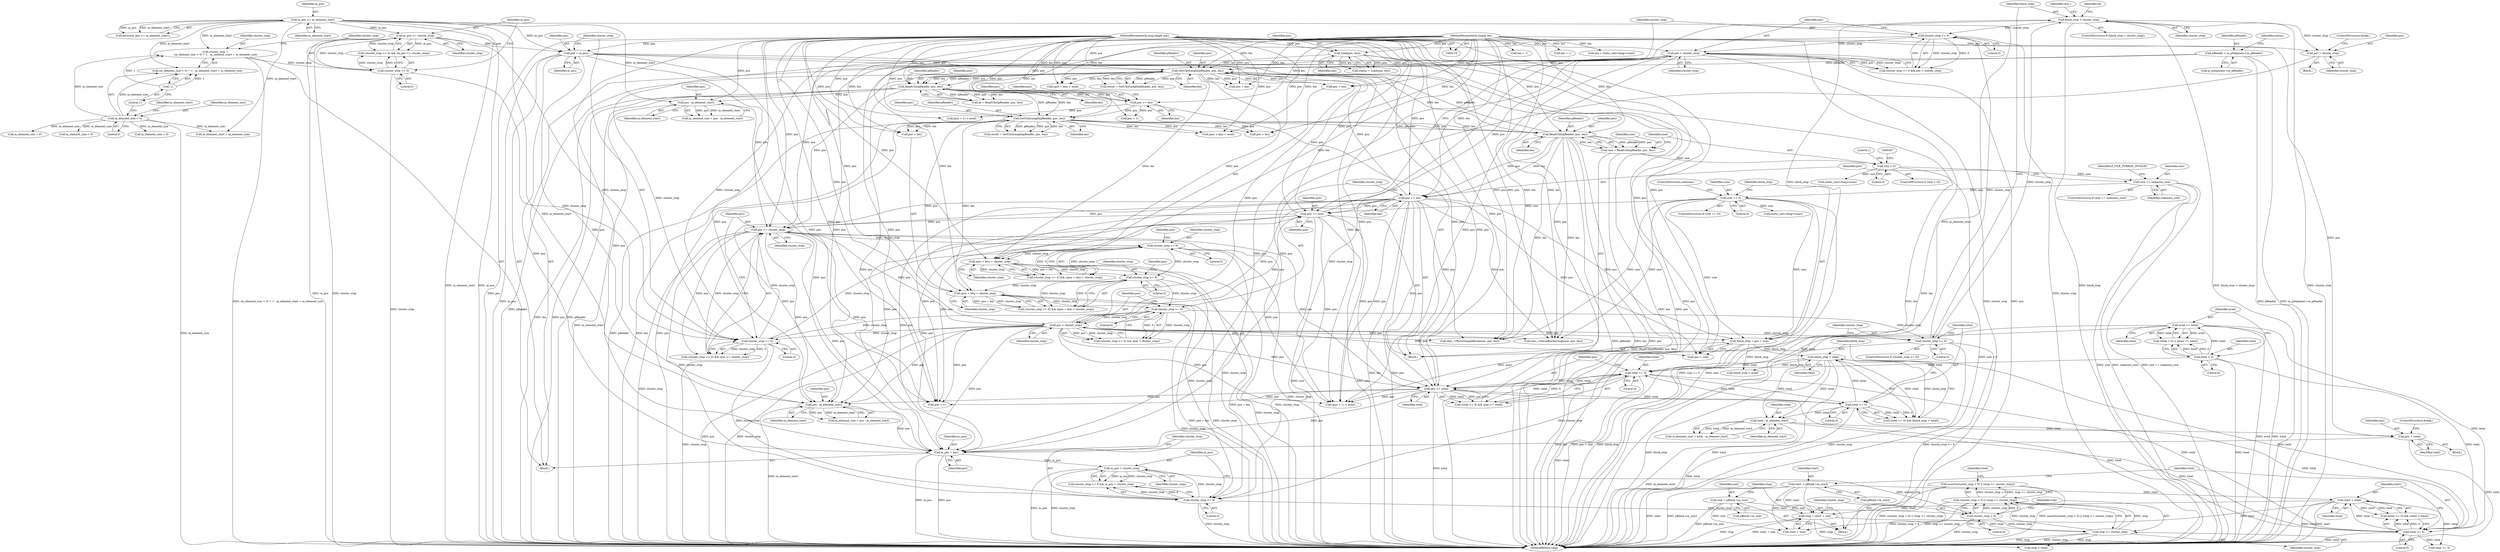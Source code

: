 digraph "0_Android_cc274e2abe8b2a6698a5c47d8aa4bb45f1f9538d_44@API" {
"1000582" [label="(Call,assert((cluster_stop < 0) || (stop <= cluster_stop)))"];
"1000583" [label="(Call,(cluster_stop < 0) || (stop <= cluster_stop))"];
"1000584" [label="(Call,cluster_stop < 0)"];
"1000525" [label="(Call,m_pos > cluster_stop)"];
"1000517" [label="(Call,m_pos = pos)"];
"1000441" [label="(Call,pos = cluster_stop)"];
"1000427" [label="(Call,block_stop > cluster_stop)"];
"1000416" [label="(Call,block_stop = pos + size)"];
"1000397" [label="(Call,pos += len)"];
"1000377" [label="(Call,ReadUInt(pReader, pos, len))"];
"1000336" [label="(Call,GetUIntLength(pReader, pos, len))"];
"1000282" [label="(Call,ReadUInt(pReader, pos, len))"];
"1000241" [label="(Call,GetUIntLength(pReader, pos, len))"];
"1000165" [label="(Call,pReader = m_pSegment->m_pReader)"];
"1000120" [label="(MethodParameterIn,long long& pos)"];
"1000193" [label="(Call,pos = m_pos)"];
"1000160" [label="(Call,m_pos >= cluster_stop)"];
"1000136" [label="(Call,m_pos >= m_element_start)"];
"1000157" [label="(Call,cluster_stop >= 0)"];
"1000144" [label="(Call,cluster_stop =\n (m_element_size < 0) ? -1 : m_element_start + m_element_size)"];
"1000150" [label="(Call,-1)"];
"1000147" [label="(Call,m_element_size < 0)"];
"1000508" [label="(Call,pos > cluster_stop)"];
"1000500" [label="(Call,pos += size)"];
"1000411" [label="(Call,size == 0)"];
"1000392" [label="(Call,size == unknown_size)"];
"1000382" [label="(Call,size < 0)"];
"1000375" [label="(Call,size = ReadUInt(pReader, pos, len))"];
"1000405" [label="(Call,pos > cluster_stop)"];
"1000402" [label="(Call,cluster_stop >= 0)"];
"1000356" [label="(Call,cluster_stop >= 0)"];
"1000264" [label="(Call,(pos + len) > cluster_stop)"];
"1000121" [label="(MethodParameterIn,long& len)"];
"1000261" [label="(Call,cluster_stop >= 0)"];
"1000200" [label="(Call,cluster_stop >= 0)"];
"1000505" [label="(Call,cluster_stop >= 0)"];
"1000422" [label="(Call,cluster_stop >= 0)"];
"1000203" [label="(Call,pos >= cluster_stop)"];
"1000359" [label="(Call,(pos + len) > cluster_stop)"];
"1000212" [label="(Call,pos >= total)"];
"1000209" [label="(Call,total >= 0)"];
"1000187" [label="(Call,total < 0)"];
"1000448" [label="(Call,total >= 0)"];
"1000451" [label="(Call,block_stop > total)"];
"1000190" [label="(Call,avail <= total)"];
"1000126" [label="(Call,Load(pos, len))"];
"1000319" [label="(Call,pos += len)"];
"1000460" [label="(Call,pos = total)"];
"1000457" [label="(Call,total - m_element_start)"];
"1000222" [label="(Call,pos - m_element_start)"];
"1000315" [label="(Call,pos - m_element_start)"];
"1000522" [label="(Call,cluster_stop >= 0)"];
"1000587" [label="(Call,stop <= cluster_stop)"];
"1000577" [label="(Call,stop = start + size)"];
"1000554" [label="(Call,start = pBlock->m_start)"];
"1000564" [label="(Call,start > total)"];
"1000561" [label="(Call,total >= 0)"];
"1000571" [label="(Call,size = pBlock->m_size)"];
"1000423" [label="(Identifier,cluster_stop)"];
"1000135" [label="(Call,assert(m_pos >= m_element_start))"];
"1000263" [label="(Literal,0)"];
"1000150" [label="(Call,-1)"];
"1000501" [label="(Identifier,pos)"];
"1000357" [label="(Identifier,cluster_stop)"];
"1000272" [label="(Call,(pos + len) > avail)"];
"1000422" [label="(Call,cluster_stop >= 0)"];
"1000478" [label="(Identifier,this_)"];
"1000156" [label="(Call,(cluster_stop >= 0) && (m_pos >= cluster_stop))"];
"1000191" [label="(Identifier,avail)"];
"1000393" [label="(Identifier,size)"];
"1000461" [label="(Identifier,pos)"];
"1000161" [label="(Identifier,m_pos)"];
"1000378" [label="(Identifier,pReader)"];
"1000392" [label="(Call,size == unknown_size)"];
"1000384" [label="(Literal,0)"];
"1000320" [label="(Identifier,pos)"];
"1000448" [label="(Call,total >= 0)"];
"1000213" [label="(Identifier,pos)"];
"1000280" [label="(Call,id = ReadUInt(pReader, pos, len))"];
"1000360" [label="(Call,pos + len)"];
"1000406" [label="(Identifier,pos)"];
"1000199" [label="(Call,(cluster_stop >= 0) && (pos >= cluster_stop))"];
"1000266" [label="(Identifier,pos)"];
"1000394" [label="(Identifier,unknown_size)"];
"1000192" [label="(Identifier,total)"];
"1000584" [label="(Call,cluster_stop < 0)"];
"1000577" [label="(Call,stop = start + size)"];
"1000165" [label="(Call,pReader = m_pSegment->m_pReader)"];
"1000377" [label="(Call,ReadUInt(pReader, pos, len))"];
"1000563" [label="(Literal,0)"];
"1000514" [label="(Call,m_element_size > 0)"];
"1000407" [label="(Identifier,cluster_stop)"];
"1000527" [label="(Identifier,cluster_stop)"];
"1000391" [label="(ControlStructure,if (size == unknown_size))"];
"1000504" [label="(Call,cluster_stop >= 0 && pos > cluster_stop)"];
"1000396" [label="(Identifier,E_FILE_FORMAT_INVALID)"];
"1000239" [label="(Call,result = GetUIntLength(pReader, pos, len))"];
"1000282" [label="(Call,ReadUInt(pReader, pos, len))"];
"1000398" [label="(Identifier,pos)"];
"1000390" [label="(Literal,1)"];
"1000410" [label="(ControlStructure,if (size == 0))"];
"1000426" [label="(ControlStructure,if (block_stop > cluster_stop))"];
"1000222" [label="(Call,pos - m_element_start)"];
"1000582" [label="(Call,assert((cluster_stop < 0) || (stop <= cluster_stop)))"];
"1000587" [label="(Call,stop <= cluster_stop)"];
"1000487" [label="(Call,this_->ParseBlockGroup(size, pos, len))"];
"1000186" [label="(Call,(total < 0) || (avail <= total))"];
"1000463" [label="(ControlStructure,break;)"];
"1000147" [label="(Call,m_element_size < 0)"];
"1000534" [label="(Block,)"];
"1000212" [label="(Call,pos >= total)"];
"1000508" [label="(Call,pos > cluster_stop)"];
"1000356" [label="(Call,cluster_stop >= 0)"];
"1000380" [label="(Identifier,len)"];
"1000434" [label="(Identifier,id)"];
"1000228" [label="(Call,pos + 1)"];
"1000449" [label="(Identifier,total)"];
"1000361" [label="(Identifier,pos)"];
"1000522" [label="(Call,cluster_stop >= 0)"];
"1000166" [label="(Identifier,pReader)"];
"1000595" [label="(Call,stop > total)"];
"1000603" [label="(MethodReturn,long)"];
"1000518" [label="(Identifier,m_pos)"];
"1000382" [label="(Call,size < 0)"];
"1000454" [label="(Block,)"];
"1000430" [label="(Block,)"];
"1000261" [label="(Call,cluster_stop >= 0)"];
"1000243" [label="(Identifier,pos)"];
"1000127" [label="(Identifier,pos)"];
"1000376" [label="(Identifier,size)"];
"1000203" [label="(Call,pos >= cluster_stop)"];
"1000148" [label="(Identifier,m_element_size)"];
"1000211" [label="(Literal,0)"];
"1000555" [label="(Identifier,start)"];
"1000339" [label="(Identifier,len)"];
"1000418" [label="(Call,pos + size)"];
"1000367" [label="(Call,(pos + len) > avail)"];
"1000283" [label="(Identifier,pReader)"];
"1000167" [label="(Call,m_pSegment->m_pReader)"];
"1000329" [label="(Call,len = 1)"];
"1000205" [label="(Identifier,cluster_stop)"];
"1000412" [label="(Identifier,size)"];
"1000417" [label="(Identifier,block_stop)"];
"1000149" [label="(Literal,0)"];
"1000363" [label="(Identifier,cluster_stop)"];
"1000510" [label="(Identifier,cluster_stop)"];
"1000523" [label="(Identifier,cluster_stop)"];
"1000323" [label="(Call,(pos + 1) > avail)"];
"1000427" [label="(Call,block_stop > cluster_stop)"];
"1000260" [label="(Call,(cluster_stop >= 0) && ((pos + len) > cluster_stop))"];
"1000572" [label="(Identifier,size)"];
"1000411" [label="(Call,size == 0)"];
"1000381" [label="(ControlStructure,if (size < 0))"];
"1000190" [label="(Call,avail <= total)"];
"1000359" [label="(Call,(pos + len) > cluster_stop)"];
"1000588" [label="(Identifier,stop)"];
"1000233" [label="(Call,len = 1)"];
"1000399" [label="(Identifier,len)"];
"1000284" [label="(Identifier,pos)"];
"1000375" [label="(Call,size = ReadUInt(pReader, pos, len))"];
"1000313" [label="(Call,m_element_size = pos - m_element_start)"];
"1000151" [label="(Literal,1)"];
"1000126" [label="(Call,Load(pos, len))"];
"1000452" [label="(Identifier,block_stop)"];
"1000526" [label="(Identifier,m_pos)"];
"1000566" [label="(Identifier,total)"];
"1000244" [label="(Identifier,len)"];
"1000421" [label="(ControlStructure,if (cluster_stop >= 0))"];
"1000579" [label="(Call,start + size)"];
"1000451" [label="(Call,block_stop > total)"];
"1000160" [label="(Call,m_pos >= cluster_stop)"];
"1000217" [label="(Call,m_element_size < 0)"];
"1000324" [label="(Call,pos + 1)"];
"1000403" [label="(Identifier,cluster_stop)"];
"1000157" [label="(Call,cluster_stop >= 0)"];
"1000401" [label="(Call,(cluster_stop >= 0) && (pos > cluster_stop))"];
"1000268" [label="(Identifier,cluster_stop)"];
"1000507" [label="(Literal,0)"];
"1000138" [label="(Identifier,m_element_start)"];
"1000470" [label="(Call,len = static_cast<long>(size))"];
"1000224" [label="(Identifier,m_element_start)"];
"1000457" [label="(Call,total - m_element_start)"];
"1000128" [label="(Identifier,len)"];
"1000589" [label="(Identifier,cluster_stop)"];
"1000158" [label="(Identifier,cluster_stop)"];
"1000187" [label="(Call,total < 0)"];
"1000424" [label="(Literal,0)"];
"1000201" [label="(Identifier,cluster_stop)"];
"1000413" [label="(Literal,0)"];
"1000315" [label="(Call,pos - m_element_start)"];
"1000317" [label="(Identifier,m_element_start)"];
"1000122" [label="(Block,)"];
"1000496" [label="(Call,this_->ParseSimpleBlock(size, pos, len))"];
"1000189" [label="(Literal,0)"];
"1000565" [label="(Identifier,start)"];
"1000136" [label="(Call,m_pos >= m_element_start)"];
"1000209" [label="(Call,total >= 0)"];
"1000450" [label="(Literal,0)"];
"1000458" [label="(Identifier,total)"];
"1000358" [label="(Literal,0)"];
"1000188" [label="(Identifier,total)"];
"1000200" [label="(Call,cluster_stop >= 0)"];
"1000264" [label="(Call,(pos + len) > cluster_stop)"];
"1000338" [label="(Identifier,pos)"];
"1000472" [label="(Call,static_cast<long>(size))"];
"1000585" [label="(Identifier,cluster_stop)"];
"1000443" [label="(Identifier,cluster_stop)"];
"1000159" [label="(Literal,0)"];
"1000564" [label="(Call,start > total)"];
"1000583" [label="(Call,(cluster_stop < 0) || (stop <= cluster_stop))"];
"1000121" [label="(MethodParameterIn,long& len)"];
"1000310" [label="(Call,m_element_size < 0)"];
"1000519" [label="(Identifier,pos)"];
"1000466" [label="(Call,block_stop > avail)"];
"1000429" [label="(Identifier,cluster_stop)"];
"1000195" [label="(Identifier,m_pos)"];
"1000560" [label="(Call,(total >= 0) && (start > total))"];
"1000220" [label="(Call,m_element_size = pos - m_element_start)"];
"1000153" [label="(Identifier,m_element_start)"];
"1000325" [label="(Identifier,pos)"];
"1000453" [label="(Identifier,total)"];
"1000223" [label="(Identifier,pos)"];
"1000120" [label="(MethodParameterIn,long long& pos)"];
"1000586" [label="(Literal,0)"];
"1000509" [label="(Identifier,pos)"];
"1000144" [label="(Call,cluster_stop =\n (m_element_size < 0) ? -1 : m_element_start + m_element_size)"];
"1000137" [label="(Identifier,m_pos)"];
"1000460" [label="(Call,pos = total)"];
"1000578" [label="(Identifier,stop)"];
"1000524" [label="(Literal,0)"];
"1000124" [label="(Call,status = Load(pos, len))"];
"1000202" [label="(Literal,0)"];
"1000592" [label="(Call,total >= 0)"];
"1000459" [label="(Identifier,m_element_start)"];
"1000397" [label="(Call,pos += len)"];
"1000197" [label="(Block,)"];
"1000273" [label="(Call,pos + len)"];
"1000146" [label="(Call,(m_element_size < 0) ? -1 : m_element_start + m_element_size)"];
"1000386" [label="(Call,static_cast<long>(size))"];
"1000265" [label="(Call,pos + len)"];
"1000554" [label="(Call,start = pBlock->m_start)"];
"1000162" [label="(Identifier,cluster_stop)"];
"1000562" [label="(Identifier,total)"];
"1000194" [label="(Identifier,pos)"];
"1000416" [label="(Call,block_stop = pos + size)"];
"1000204" [label="(Identifier,pos)"];
"1000500" [label="(Call,pos += size)"];
"1000214" [label="(Identifier,total)"];
"1000517" [label="(Call,m_pos = pos)"];
"1000506" [label="(Identifier,cluster_stop)"];
"1000447" [label="(Call,(total >= 0) && (block_stop > total))"];
"1000402" [label="(Call,cluster_stop >= 0)"];
"1000334" [label="(Call,result = GetUIntLength(pReader, pos, len))"];
"1000444" [label="(ControlStructure,break;)"];
"1000525" [label="(Call,m_pos > cluster_stop)"];
"1000242" [label="(Identifier,pReader)"];
"1000383" [label="(Identifier,size)"];
"1000556" [label="(Call,pBlock->m_start)"];
"1000502" [label="(Identifier,size)"];
"1000262" [label="(Identifier,cluster_stop)"];
"1000571" [label="(Call,size = pBlock->m_size)"];
"1000210" [label="(Identifier,total)"];
"1000593" [label="(Identifier,total)"];
"1000404" [label="(Literal,0)"];
"1000462" [label="(Identifier,total)"];
"1000173" [label="(Identifier,status)"];
"1000428" [label="(Identifier,block_stop)"];
"1000241" [label="(Call,GetUIntLength(pReader, pos, len))"];
"1000208" [label="(Call,(total >= 0) && (pos >= total))"];
"1000227" [label="(Call,(pos + 1) > avail)"];
"1000337" [label="(Identifier,pReader)"];
"1000442" [label="(Identifier,pos)"];
"1000145" [label="(Identifier,cluster_stop)"];
"1000355" [label="(Call,(cluster_stop >= 0) && ((pos + len) > cluster_stop))"];
"1000379" [label="(Identifier,pos)"];
"1000573" [label="(Call,pBlock->m_size)"];
"1000193" [label="(Call,pos = m_pos)"];
"1000285" [label="(Identifier,len)"];
"1000414" [label="(ControlStructure,continue;)"];
"1000319" [label="(Call,pos += len)"];
"1000505" [label="(Call,cluster_stop >= 0)"];
"1000152" [label="(Call,m_element_start + m_element_size)"];
"1000561" [label="(Call,total >= 0)"];
"1000336" [label="(Call,GetUIntLength(pReader, pos, len))"];
"1000321" [label="(Identifier,len)"];
"1000316" [label="(Identifier,pos)"];
"1000521" [label="(Call,cluster_stop >= 0 && m_pos > cluster_stop)"];
"1000441" [label="(Call,pos = cluster_stop)"];
"1000368" [label="(Call,pos + len)"];
"1000455" [label="(Call,m_element_size = total - m_element_start)"];
"1000405" [label="(Call,pos > cluster_stop)"];
"1000582" -> "1000534"  [label="AST: "];
"1000582" -> "1000583"  [label="CFG: "];
"1000583" -> "1000582"  [label="AST: "];
"1000593" -> "1000582"  [label="CFG: "];
"1000582" -> "1000603"  [label="DDG: (cluster_stop < 0) || (stop <= cluster_stop)"];
"1000582" -> "1000603"  [label="DDG: assert((cluster_stop < 0) || (stop <= cluster_stop))"];
"1000583" -> "1000582"  [label="DDG: cluster_stop < 0"];
"1000583" -> "1000582"  [label="DDG: stop <= cluster_stop"];
"1000583" -> "1000584"  [label="CFG: "];
"1000583" -> "1000587"  [label="CFG: "];
"1000584" -> "1000583"  [label="AST: "];
"1000587" -> "1000583"  [label="AST: "];
"1000583" -> "1000603"  [label="DDG: cluster_stop < 0"];
"1000583" -> "1000603"  [label="DDG: stop <= cluster_stop"];
"1000584" -> "1000583"  [label="DDG: cluster_stop"];
"1000584" -> "1000583"  [label="DDG: 0"];
"1000587" -> "1000583"  [label="DDG: stop"];
"1000587" -> "1000583"  [label="DDG: cluster_stop"];
"1000584" -> "1000586"  [label="CFG: "];
"1000585" -> "1000584"  [label="AST: "];
"1000586" -> "1000584"  [label="AST: "];
"1000588" -> "1000584"  [label="CFG: "];
"1000584" -> "1000603"  [label="DDG: cluster_stop"];
"1000525" -> "1000584"  [label="DDG: cluster_stop"];
"1000522" -> "1000584"  [label="DDG: cluster_stop"];
"1000584" -> "1000587"  [label="DDG: cluster_stop"];
"1000525" -> "1000521"  [label="AST: "];
"1000525" -> "1000527"  [label="CFG: "];
"1000526" -> "1000525"  [label="AST: "];
"1000527" -> "1000525"  [label="AST: "];
"1000521" -> "1000525"  [label="CFG: "];
"1000525" -> "1000603"  [label="DDG: m_pos"];
"1000525" -> "1000603"  [label="DDG: cluster_stop"];
"1000525" -> "1000521"  [label="DDG: m_pos"];
"1000525" -> "1000521"  [label="DDG: cluster_stop"];
"1000517" -> "1000525"  [label="DDG: m_pos"];
"1000522" -> "1000525"  [label="DDG: cluster_stop"];
"1000517" -> "1000122"  [label="AST: "];
"1000517" -> "1000519"  [label="CFG: "];
"1000518" -> "1000517"  [label="AST: "];
"1000519" -> "1000517"  [label="AST: "];
"1000523" -> "1000517"  [label="CFG: "];
"1000517" -> "1000603"  [label="DDG: pos"];
"1000517" -> "1000603"  [label="DDG: m_pos"];
"1000441" -> "1000517"  [label="DDG: pos"];
"1000460" -> "1000517"  [label="DDG: pos"];
"1000193" -> "1000517"  [label="DDG: pos"];
"1000222" -> "1000517"  [label="DDG: pos"];
"1000508" -> "1000517"  [label="DDG: pos"];
"1000315" -> "1000517"  [label="DDG: pos"];
"1000500" -> "1000517"  [label="DDG: pos"];
"1000405" -> "1000517"  [label="DDG: pos"];
"1000203" -> "1000517"  [label="DDG: pos"];
"1000282" -> "1000517"  [label="DDG: pos"];
"1000397" -> "1000517"  [label="DDG: pos"];
"1000212" -> "1000517"  [label="DDG: pos"];
"1000120" -> "1000517"  [label="DDG: pos"];
"1000441" -> "1000430"  [label="AST: "];
"1000441" -> "1000443"  [label="CFG: "];
"1000442" -> "1000441"  [label="AST: "];
"1000443" -> "1000441"  [label="AST: "];
"1000444" -> "1000441"  [label="CFG: "];
"1000427" -> "1000441"  [label="DDG: cluster_stop"];
"1000120" -> "1000441"  [label="DDG: pos"];
"1000427" -> "1000426"  [label="AST: "];
"1000427" -> "1000429"  [label="CFG: "];
"1000428" -> "1000427"  [label="AST: "];
"1000429" -> "1000427"  [label="AST: "];
"1000434" -> "1000427"  [label="CFG: "];
"1000478" -> "1000427"  [label="CFG: "];
"1000427" -> "1000603"  [label="DDG: block_stop"];
"1000427" -> "1000603"  [label="DDG: block_stop > cluster_stop"];
"1000427" -> "1000603"  [label="DDG: cluster_stop"];
"1000416" -> "1000427"  [label="DDG: block_stop"];
"1000422" -> "1000427"  [label="DDG: cluster_stop"];
"1000427" -> "1000505"  [label="DDG: cluster_stop"];
"1000427" -> "1000522"  [label="DDG: cluster_stop"];
"1000416" -> "1000197"  [label="AST: "];
"1000416" -> "1000418"  [label="CFG: "];
"1000417" -> "1000416"  [label="AST: "];
"1000418" -> "1000416"  [label="AST: "];
"1000423" -> "1000416"  [label="CFG: "];
"1000416" -> "1000603"  [label="DDG: pos + size"];
"1000416" -> "1000603"  [label="DDG: block_stop"];
"1000397" -> "1000416"  [label="DDG: pos"];
"1000405" -> "1000416"  [label="DDG: pos"];
"1000120" -> "1000416"  [label="DDG: pos"];
"1000411" -> "1000416"  [label="DDG: size"];
"1000416" -> "1000451"  [label="DDG: block_stop"];
"1000416" -> "1000466"  [label="DDG: block_stop"];
"1000397" -> "1000197"  [label="AST: "];
"1000397" -> "1000399"  [label="CFG: "];
"1000398" -> "1000397"  [label="AST: "];
"1000399" -> "1000397"  [label="AST: "];
"1000403" -> "1000397"  [label="CFG: "];
"1000397" -> "1000603"  [label="DDG: pos"];
"1000397" -> "1000603"  [label="DDG: len"];
"1000397" -> "1000203"  [label="DDG: pos"];
"1000397" -> "1000212"  [label="DDG: pos"];
"1000397" -> "1000222"  [label="DDG: pos"];
"1000397" -> "1000227"  [label="DDG: pos"];
"1000397" -> "1000228"  [label="DDG: pos"];
"1000397" -> "1000241"  [label="DDG: pos"];
"1000377" -> "1000397"  [label="DDG: len"];
"1000377" -> "1000397"  [label="DDG: pos"];
"1000121" -> "1000397"  [label="DDG: len"];
"1000120" -> "1000397"  [label="DDG: pos"];
"1000397" -> "1000405"  [label="DDG: pos"];
"1000397" -> "1000418"  [label="DDG: pos"];
"1000397" -> "1000487"  [label="DDG: pos"];
"1000397" -> "1000496"  [label="DDG: pos"];
"1000397" -> "1000500"  [label="DDG: pos"];
"1000377" -> "1000375"  [label="AST: "];
"1000377" -> "1000380"  [label="CFG: "];
"1000378" -> "1000377"  [label="AST: "];
"1000379" -> "1000377"  [label="AST: "];
"1000380" -> "1000377"  [label="AST: "];
"1000375" -> "1000377"  [label="CFG: "];
"1000377" -> "1000603"  [label="DDG: len"];
"1000377" -> "1000603"  [label="DDG: pos"];
"1000377" -> "1000603"  [label="DDG: pReader"];
"1000377" -> "1000241"  [label="DDG: pReader"];
"1000377" -> "1000241"  [label="DDG: len"];
"1000377" -> "1000375"  [label="DDG: pReader"];
"1000377" -> "1000375"  [label="DDG: pos"];
"1000377" -> "1000375"  [label="DDG: len"];
"1000336" -> "1000377"  [label="DDG: pReader"];
"1000336" -> "1000377"  [label="DDG: pos"];
"1000336" -> "1000377"  [label="DDG: len"];
"1000120" -> "1000377"  [label="DDG: pos"];
"1000121" -> "1000377"  [label="DDG: len"];
"1000377" -> "1000487"  [label="DDG: len"];
"1000377" -> "1000496"  [label="DDG: len"];
"1000336" -> "1000334"  [label="AST: "];
"1000336" -> "1000339"  [label="CFG: "];
"1000337" -> "1000336"  [label="AST: "];
"1000338" -> "1000336"  [label="AST: "];
"1000339" -> "1000336"  [label="AST: "];
"1000334" -> "1000336"  [label="CFG: "];
"1000336" -> "1000603"  [label="DDG: len"];
"1000336" -> "1000603"  [label="DDG: pos"];
"1000336" -> "1000603"  [label="DDG: pReader"];
"1000336" -> "1000334"  [label="DDG: pReader"];
"1000336" -> "1000334"  [label="DDG: pos"];
"1000336" -> "1000334"  [label="DDG: len"];
"1000282" -> "1000336"  [label="DDG: pReader"];
"1000282" -> "1000336"  [label="DDG: len"];
"1000120" -> "1000336"  [label="DDG: pos"];
"1000319" -> "1000336"  [label="DDG: pos"];
"1000121" -> "1000336"  [label="DDG: len"];
"1000336" -> "1000359"  [label="DDG: pos"];
"1000336" -> "1000359"  [label="DDG: len"];
"1000336" -> "1000360"  [label="DDG: pos"];
"1000336" -> "1000360"  [label="DDG: len"];
"1000336" -> "1000367"  [label="DDG: pos"];
"1000336" -> "1000367"  [label="DDG: len"];
"1000336" -> "1000368"  [label="DDG: pos"];
"1000336" -> "1000368"  [label="DDG: len"];
"1000282" -> "1000280"  [label="AST: "];
"1000282" -> "1000285"  [label="CFG: "];
"1000283" -> "1000282"  [label="AST: "];
"1000284" -> "1000282"  [label="AST: "];
"1000285" -> "1000282"  [label="AST: "];
"1000280" -> "1000282"  [label="CFG: "];
"1000282" -> "1000603"  [label="DDG: len"];
"1000282" -> "1000603"  [label="DDG: pos"];
"1000282" -> "1000603"  [label="DDG: pReader"];
"1000282" -> "1000280"  [label="DDG: pReader"];
"1000282" -> "1000280"  [label="DDG: pos"];
"1000282" -> "1000280"  [label="DDG: len"];
"1000241" -> "1000282"  [label="DDG: pReader"];
"1000241" -> "1000282"  [label="DDG: pos"];
"1000241" -> "1000282"  [label="DDG: len"];
"1000120" -> "1000282"  [label="DDG: pos"];
"1000121" -> "1000282"  [label="DDG: len"];
"1000282" -> "1000315"  [label="DDG: pos"];
"1000282" -> "1000319"  [label="DDG: len"];
"1000282" -> "1000319"  [label="DDG: pos"];
"1000241" -> "1000239"  [label="AST: "];
"1000241" -> "1000244"  [label="CFG: "];
"1000242" -> "1000241"  [label="AST: "];
"1000243" -> "1000241"  [label="AST: "];
"1000244" -> "1000241"  [label="AST: "];
"1000239" -> "1000241"  [label="CFG: "];
"1000241" -> "1000603"  [label="DDG: pReader"];
"1000241" -> "1000603"  [label="DDG: len"];
"1000241" -> "1000603"  [label="DDG: pos"];
"1000241" -> "1000239"  [label="DDG: pReader"];
"1000241" -> "1000239"  [label="DDG: pos"];
"1000241" -> "1000239"  [label="DDG: len"];
"1000165" -> "1000241"  [label="DDG: pReader"];
"1000120" -> "1000241"  [label="DDG: pos"];
"1000193" -> "1000241"  [label="DDG: pos"];
"1000508" -> "1000241"  [label="DDG: pos"];
"1000500" -> "1000241"  [label="DDG: pos"];
"1000405" -> "1000241"  [label="DDG: pos"];
"1000203" -> "1000241"  [label="DDG: pos"];
"1000212" -> "1000241"  [label="DDG: pos"];
"1000126" -> "1000241"  [label="DDG: len"];
"1000121" -> "1000241"  [label="DDG: len"];
"1000241" -> "1000264"  [label="DDG: pos"];
"1000241" -> "1000264"  [label="DDG: len"];
"1000241" -> "1000265"  [label="DDG: pos"];
"1000241" -> "1000265"  [label="DDG: len"];
"1000241" -> "1000272"  [label="DDG: pos"];
"1000241" -> "1000272"  [label="DDG: len"];
"1000241" -> "1000273"  [label="DDG: pos"];
"1000241" -> "1000273"  [label="DDG: len"];
"1000165" -> "1000122"  [label="AST: "];
"1000165" -> "1000167"  [label="CFG: "];
"1000166" -> "1000165"  [label="AST: "];
"1000167" -> "1000165"  [label="AST: "];
"1000173" -> "1000165"  [label="CFG: "];
"1000165" -> "1000603"  [label="DDG: pReader"];
"1000165" -> "1000603"  [label="DDG: m_pSegment->m_pReader"];
"1000120" -> "1000119"  [label="AST: "];
"1000120" -> "1000603"  [label="DDG: pos"];
"1000120" -> "1000126"  [label="DDG: pos"];
"1000120" -> "1000193"  [label="DDG: pos"];
"1000120" -> "1000203"  [label="DDG: pos"];
"1000120" -> "1000212"  [label="DDG: pos"];
"1000120" -> "1000222"  [label="DDG: pos"];
"1000120" -> "1000227"  [label="DDG: pos"];
"1000120" -> "1000228"  [label="DDG: pos"];
"1000120" -> "1000264"  [label="DDG: pos"];
"1000120" -> "1000265"  [label="DDG: pos"];
"1000120" -> "1000272"  [label="DDG: pos"];
"1000120" -> "1000273"  [label="DDG: pos"];
"1000120" -> "1000315"  [label="DDG: pos"];
"1000120" -> "1000319"  [label="DDG: pos"];
"1000120" -> "1000323"  [label="DDG: pos"];
"1000120" -> "1000324"  [label="DDG: pos"];
"1000120" -> "1000359"  [label="DDG: pos"];
"1000120" -> "1000360"  [label="DDG: pos"];
"1000120" -> "1000367"  [label="DDG: pos"];
"1000120" -> "1000368"  [label="DDG: pos"];
"1000120" -> "1000405"  [label="DDG: pos"];
"1000120" -> "1000418"  [label="DDG: pos"];
"1000120" -> "1000460"  [label="DDG: pos"];
"1000120" -> "1000487"  [label="DDG: pos"];
"1000120" -> "1000496"  [label="DDG: pos"];
"1000120" -> "1000500"  [label="DDG: pos"];
"1000120" -> "1000508"  [label="DDG: pos"];
"1000193" -> "1000122"  [label="AST: "];
"1000193" -> "1000195"  [label="CFG: "];
"1000194" -> "1000193"  [label="AST: "];
"1000195" -> "1000193"  [label="AST: "];
"1000201" -> "1000193"  [label="CFG: "];
"1000193" -> "1000603"  [label="DDG: m_pos"];
"1000160" -> "1000193"  [label="DDG: m_pos"];
"1000136" -> "1000193"  [label="DDG: m_pos"];
"1000193" -> "1000203"  [label="DDG: pos"];
"1000193" -> "1000212"  [label="DDG: pos"];
"1000193" -> "1000222"  [label="DDG: pos"];
"1000193" -> "1000227"  [label="DDG: pos"];
"1000193" -> "1000228"  [label="DDG: pos"];
"1000160" -> "1000156"  [label="AST: "];
"1000160" -> "1000162"  [label="CFG: "];
"1000161" -> "1000160"  [label="AST: "];
"1000162" -> "1000160"  [label="AST: "];
"1000156" -> "1000160"  [label="CFG: "];
"1000160" -> "1000603"  [label="DDG: cluster_stop"];
"1000160" -> "1000603"  [label="DDG: m_pos"];
"1000160" -> "1000156"  [label="DDG: m_pos"];
"1000160" -> "1000156"  [label="DDG: cluster_stop"];
"1000136" -> "1000160"  [label="DDG: m_pos"];
"1000157" -> "1000160"  [label="DDG: cluster_stop"];
"1000160" -> "1000200"  [label="DDG: cluster_stop"];
"1000136" -> "1000135"  [label="AST: "];
"1000136" -> "1000138"  [label="CFG: "];
"1000137" -> "1000136"  [label="AST: "];
"1000138" -> "1000136"  [label="AST: "];
"1000135" -> "1000136"  [label="CFG: "];
"1000136" -> "1000603"  [label="DDG: m_element_start"];
"1000136" -> "1000603"  [label="DDG: m_pos"];
"1000136" -> "1000135"  [label="DDG: m_pos"];
"1000136" -> "1000135"  [label="DDG: m_element_start"];
"1000136" -> "1000144"  [label="DDG: m_element_start"];
"1000136" -> "1000146"  [label="DDG: m_element_start"];
"1000136" -> "1000152"  [label="DDG: m_element_start"];
"1000136" -> "1000222"  [label="DDG: m_element_start"];
"1000136" -> "1000315"  [label="DDG: m_element_start"];
"1000136" -> "1000457"  [label="DDG: m_element_start"];
"1000157" -> "1000156"  [label="AST: "];
"1000157" -> "1000159"  [label="CFG: "];
"1000158" -> "1000157"  [label="AST: "];
"1000159" -> "1000157"  [label="AST: "];
"1000161" -> "1000157"  [label="CFG: "];
"1000156" -> "1000157"  [label="CFG: "];
"1000157" -> "1000603"  [label="DDG: cluster_stop"];
"1000157" -> "1000156"  [label="DDG: cluster_stop"];
"1000157" -> "1000156"  [label="DDG: 0"];
"1000144" -> "1000157"  [label="DDG: cluster_stop"];
"1000157" -> "1000200"  [label="DDG: cluster_stop"];
"1000144" -> "1000122"  [label="AST: "];
"1000144" -> "1000146"  [label="CFG: "];
"1000145" -> "1000144"  [label="AST: "];
"1000146" -> "1000144"  [label="AST: "];
"1000158" -> "1000144"  [label="CFG: "];
"1000144" -> "1000603"  [label="DDG: (m_element_size < 0) ? -1 : m_element_start + m_element_size"];
"1000150" -> "1000144"  [label="DDG: 1"];
"1000147" -> "1000144"  [label="DDG: m_element_size"];
"1000150" -> "1000146"  [label="AST: "];
"1000150" -> "1000151"  [label="CFG: "];
"1000151" -> "1000150"  [label="AST: "];
"1000146" -> "1000150"  [label="CFG: "];
"1000150" -> "1000146"  [label="DDG: 1"];
"1000147" -> "1000146"  [label="AST: "];
"1000147" -> "1000149"  [label="CFG: "];
"1000148" -> "1000147"  [label="AST: "];
"1000149" -> "1000147"  [label="AST: "];
"1000151" -> "1000147"  [label="CFG: "];
"1000153" -> "1000147"  [label="CFG: "];
"1000147" -> "1000603"  [label="DDG: m_element_size"];
"1000147" -> "1000146"  [label="DDG: m_element_size"];
"1000147" -> "1000152"  [label="DDG: m_element_size"];
"1000147" -> "1000217"  [label="DDG: m_element_size"];
"1000147" -> "1000310"  [label="DDG: m_element_size"];
"1000147" -> "1000514"  [label="DDG: m_element_size"];
"1000508" -> "1000504"  [label="AST: "];
"1000508" -> "1000510"  [label="CFG: "];
"1000509" -> "1000508"  [label="AST: "];
"1000510" -> "1000508"  [label="AST: "];
"1000504" -> "1000508"  [label="CFG: "];
"1000508" -> "1000603"  [label="DDG: pos"];
"1000508" -> "1000603"  [label="DDG: cluster_stop"];
"1000508" -> "1000200"  [label="DDG: cluster_stop"];
"1000508" -> "1000203"  [label="DDG: pos"];
"1000508" -> "1000212"  [label="DDG: pos"];
"1000508" -> "1000222"  [label="DDG: pos"];
"1000508" -> "1000227"  [label="DDG: pos"];
"1000508" -> "1000228"  [label="DDG: pos"];
"1000508" -> "1000504"  [label="DDG: pos"];
"1000508" -> "1000504"  [label="DDG: cluster_stop"];
"1000500" -> "1000508"  [label="DDG: pos"];
"1000505" -> "1000508"  [label="DDG: cluster_stop"];
"1000500" -> "1000197"  [label="AST: "];
"1000500" -> "1000502"  [label="CFG: "];
"1000501" -> "1000500"  [label="AST: "];
"1000502" -> "1000500"  [label="AST: "];
"1000506" -> "1000500"  [label="CFG: "];
"1000500" -> "1000603"  [label="DDG: size"];
"1000500" -> "1000603"  [label="DDG: pos"];
"1000500" -> "1000203"  [label="DDG: pos"];
"1000500" -> "1000212"  [label="DDG: pos"];
"1000500" -> "1000222"  [label="DDG: pos"];
"1000500" -> "1000227"  [label="DDG: pos"];
"1000500" -> "1000228"  [label="DDG: pos"];
"1000411" -> "1000500"  [label="DDG: size"];
"1000405" -> "1000500"  [label="DDG: pos"];
"1000411" -> "1000410"  [label="AST: "];
"1000411" -> "1000413"  [label="CFG: "];
"1000412" -> "1000411"  [label="AST: "];
"1000413" -> "1000411"  [label="AST: "];
"1000414" -> "1000411"  [label="CFG: "];
"1000417" -> "1000411"  [label="CFG: "];
"1000411" -> "1000603"  [label="DDG: size == 0"];
"1000411" -> "1000603"  [label="DDG: size"];
"1000392" -> "1000411"  [label="DDG: size"];
"1000411" -> "1000418"  [label="DDG: size"];
"1000411" -> "1000472"  [label="DDG: size"];
"1000411" -> "1000487"  [label="DDG: size"];
"1000411" -> "1000496"  [label="DDG: size"];
"1000392" -> "1000391"  [label="AST: "];
"1000392" -> "1000394"  [label="CFG: "];
"1000393" -> "1000392"  [label="AST: "];
"1000394" -> "1000392"  [label="AST: "];
"1000396" -> "1000392"  [label="CFG: "];
"1000398" -> "1000392"  [label="CFG: "];
"1000392" -> "1000603"  [label="DDG: unknown_size"];
"1000392" -> "1000603"  [label="DDG: size == unknown_size"];
"1000392" -> "1000603"  [label="DDG: size"];
"1000382" -> "1000392"  [label="DDG: size"];
"1000382" -> "1000381"  [label="AST: "];
"1000382" -> "1000384"  [label="CFG: "];
"1000383" -> "1000382"  [label="AST: "];
"1000384" -> "1000382"  [label="AST: "];
"1000387" -> "1000382"  [label="CFG: "];
"1000390" -> "1000382"  [label="CFG: "];
"1000382" -> "1000603"  [label="DDG: size < 0"];
"1000375" -> "1000382"  [label="DDG: size"];
"1000382" -> "1000386"  [label="DDG: size"];
"1000375" -> "1000197"  [label="AST: "];
"1000376" -> "1000375"  [label="AST: "];
"1000383" -> "1000375"  [label="CFG: "];
"1000375" -> "1000603"  [label="DDG: ReadUInt(pReader, pos, len)"];
"1000405" -> "1000401"  [label="AST: "];
"1000405" -> "1000407"  [label="CFG: "];
"1000406" -> "1000405"  [label="AST: "];
"1000407" -> "1000405"  [label="AST: "];
"1000401" -> "1000405"  [label="CFG: "];
"1000405" -> "1000603"  [label="DDG: cluster_stop"];
"1000405" -> "1000603"  [label="DDG: pos"];
"1000405" -> "1000200"  [label="DDG: cluster_stop"];
"1000405" -> "1000203"  [label="DDG: pos"];
"1000405" -> "1000212"  [label="DDG: pos"];
"1000405" -> "1000222"  [label="DDG: pos"];
"1000405" -> "1000227"  [label="DDG: pos"];
"1000405" -> "1000228"  [label="DDG: pos"];
"1000405" -> "1000401"  [label="DDG: pos"];
"1000405" -> "1000401"  [label="DDG: cluster_stop"];
"1000402" -> "1000405"  [label="DDG: cluster_stop"];
"1000405" -> "1000418"  [label="DDG: pos"];
"1000405" -> "1000422"  [label="DDG: cluster_stop"];
"1000405" -> "1000487"  [label="DDG: pos"];
"1000405" -> "1000496"  [label="DDG: pos"];
"1000402" -> "1000401"  [label="AST: "];
"1000402" -> "1000404"  [label="CFG: "];
"1000403" -> "1000402"  [label="AST: "];
"1000404" -> "1000402"  [label="AST: "];
"1000406" -> "1000402"  [label="CFG: "];
"1000401" -> "1000402"  [label="CFG: "];
"1000402" -> "1000603"  [label="DDG: cluster_stop"];
"1000402" -> "1000200"  [label="DDG: cluster_stop"];
"1000402" -> "1000401"  [label="DDG: cluster_stop"];
"1000402" -> "1000401"  [label="DDG: 0"];
"1000356" -> "1000402"  [label="DDG: cluster_stop"];
"1000359" -> "1000402"  [label="DDG: cluster_stop"];
"1000402" -> "1000422"  [label="DDG: cluster_stop"];
"1000356" -> "1000355"  [label="AST: "];
"1000356" -> "1000358"  [label="CFG: "];
"1000357" -> "1000356"  [label="AST: "];
"1000358" -> "1000356"  [label="AST: "];
"1000361" -> "1000356"  [label="CFG: "];
"1000355" -> "1000356"  [label="CFG: "];
"1000356" -> "1000603"  [label="DDG: cluster_stop"];
"1000356" -> "1000355"  [label="DDG: cluster_stop"];
"1000356" -> "1000355"  [label="DDG: 0"];
"1000264" -> "1000356"  [label="DDG: cluster_stop"];
"1000261" -> "1000356"  [label="DDG: cluster_stop"];
"1000356" -> "1000359"  [label="DDG: cluster_stop"];
"1000264" -> "1000260"  [label="AST: "];
"1000264" -> "1000268"  [label="CFG: "];
"1000265" -> "1000264"  [label="AST: "];
"1000268" -> "1000264"  [label="AST: "];
"1000260" -> "1000264"  [label="CFG: "];
"1000264" -> "1000603"  [label="DDG: pos + len"];
"1000264" -> "1000603"  [label="DDG: cluster_stop"];
"1000264" -> "1000260"  [label="DDG: pos + len"];
"1000264" -> "1000260"  [label="DDG: cluster_stop"];
"1000121" -> "1000264"  [label="DDG: len"];
"1000261" -> "1000264"  [label="DDG: cluster_stop"];
"1000264" -> "1000522"  [label="DDG: cluster_stop"];
"1000121" -> "1000119"  [label="AST: "];
"1000121" -> "1000603"  [label="DDG: len"];
"1000121" -> "1000126"  [label="DDG: len"];
"1000121" -> "1000233"  [label="DDG: len"];
"1000121" -> "1000265"  [label="DDG: len"];
"1000121" -> "1000272"  [label="DDG: len"];
"1000121" -> "1000273"  [label="DDG: len"];
"1000121" -> "1000319"  [label="DDG: len"];
"1000121" -> "1000329"  [label="DDG: len"];
"1000121" -> "1000359"  [label="DDG: len"];
"1000121" -> "1000360"  [label="DDG: len"];
"1000121" -> "1000367"  [label="DDG: len"];
"1000121" -> "1000368"  [label="DDG: len"];
"1000121" -> "1000470"  [label="DDG: len"];
"1000121" -> "1000487"  [label="DDG: len"];
"1000121" -> "1000496"  [label="DDG: len"];
"1000261" -> "1000260"  [label="AST: "];
"1000261" -> "1000263"  [label="CFG: "];
"1000262" -> "1000261"  [label="AST: "];
"1000263" -> "1000261"  [label="AST: "];
"1000266" -> "1000261"  [label="CFG: "];
"1000260" -> "1000261"  [label="CFG: "];
"1000261" -> "1000603"  [label="DDG: cluster_stop"];
"1000261" -> "1000260"  [label="DDG: cluster_stop"];
"1000261" -> "1000260"  [label="DDG: 0"];
"1000200" -> "1000261"  [label="DDG: cluster_stop"];
"1000203" -> "1000261"  [label="DDG: cluster_stop"];
"1000261" -> "1000522"  [label="DDG: cluster_stop"];
"1000200" -> "1000199"  [label="AST: "];
"1000200" -> "1000202"  [label="CFG: "];
"1000201" -> "1000200"  [label="AST: "];
"1000202" -> "1000200"  [label="AST: "];
"1000204" -> "1000200"  [label="CFG: "];
"1000199" -> "1000200"  [label="CFG: "];
"1000200" -> "1000603"  [label="DDG: cluster_stop"];
"1000200" -> "1000199"  [label="DDG: cluster_stop"];
"1000200" -> "1000199"  [label="DDG: 0"];
"1000505" -> "1000200"  [label="DDG: cluster_stop"];
"1000200" -> "1000203"  [label="DDG: cluster_stop"];
"1000200" -> "1000522"  [label="DDG: cluster_stop"];
"1000505" -> "1000504"  [label="AST: "];
"1000505" -> "1000507"  [label="CFG: "];
"1000506" -> "1000505"  [label="AST: "];
"1000507" -> "1000505"  [label="AST: "];
"1000509" -> "1000505"  [label="CFG: "];
"1000504" -> "1000505"  [label="CFG: "];
"1000505" -> "1000603"  [label="DDG: cluster_stop"];
"1000505" -> "1000504"  [label="DDG: cluster_stop"];
"1000505" -> "1000504"  [label="DDG: 0"];
"1000422" -> "1000505"  [label="DDG: cluster_stop"];
"1000422" -> "1000421"  [label="AST: "];
"1000422" -> "1000424"  [label="CFG: "];
"1000423" -> "1000422"  [label="AST: "];
"1000424" -> "1000422"  [label="AST: "];
"1000428" -> "1000422"  [label="CFG: "];
"1000449" -> "1000422"  [label="CFG: "];
"1000422" -> "1000603"  [label="DDG: cluster_stop"];
"1000422" -> "1000603"  [label="DDG: cluster_stop >= 0"];
"1000422" -> "1000522"  [label="DDG: cluster_stop"];
"1000203" -> "1000199"  [label="AST: "];
"1000203" -> "1000205"  [label="CFG: "];
"1000204" -> "1000203"  [label="AST: "];
"1000205" -> "1000203"  [label="AST: "];
"1000199" -> "1000203"  [label="CFG: "];
"1000203" -> "1000603"  [label="DDG: cluster_stop"];
"1000203" -> "1000199"  [label="DDG: pos"];
"1000203" -> "1000199"  [label="DDG: cluster_stop"];
"1000203" -> "1000212"  [label="DDG: pos"];
"1000203" -> "1000222"  [label="DDG: pos"];
"1000203" -> "1000227"  [label="DDG: pos"];
"1000203" -> "1000228"  [label="DDG: pos"];
"1000203" -> "1000522"  [label="DDG: cluster_stop"];
"1000359" -> "1000355"  [label="AST: "];
"1000359" -> "1000363"  [label="CFG: "];
"1000360" -> "1000359"  [label="AST: "];
"1000363" -> "1000359"  [label="AST: "];
"1000355" -> "1000359"  [label="CFG: "];
"1000359" -> "1000603"  [label="DDG: pos + len"];
"1000359" -> "1000603"  [label="DDG: cluster_stop"];
"1000359" -> "1000355"  [label="DDG: pos + len"];
"1000359" -> "1000355"  [label="DDG: cluster_stop"];
"1000212" -> "1000208"  [label="AST: "];
"1000212" -> "1000214"  [label="CFG: "];
"1000213" -> "1000212"  [label="AST: "];
"1000214" -> "1000212"  [label="AST: "];
"1000208" -> "1000212"  [label="CFG: "];
"1000212" -> "1000603"  [label="DDG: total"];
"1000212" -> "1000209"  [label="DDG: total"];
"1000212" -> "1000208"  [label="DDG: pos"];
"1000212" -> "1000208"  [label="DDG: total"];
"1000209" -> "1000212"  [label="DDG: total"];
"1000212" -> "1000222"  [label="DDG: pos"];
"1000212" -> "1000227"  [label="DDG: pos"];
"1000212" -> "1000228"  [label="DDG: pos"];
"1000212" -> "1000448"  [label="DDG: total"];
"1000212" -> "1000561"  [label="DDG: total"];
"1000209" -> "1000208"  [label="AST: "];
"1000209" -> "1000211"  [label="CFG: "];
"1000210" -> "1000209"  [label="AST: "];
"1000211" -> "1000209"  [label="AST: "];
"1000213" -> "1000209"  [label="CFG: "];
"1000208" -> "1000209"  [label="CFG: "];
"1000209" -> "1000603"  [label="DDG: total"];
"1000209" -> "1000208"  [label="DDG: total"];
"1000209" -> "1000208"  [label="DDG: 0"];
"1000187" -> "1000209"  [label="DDG: total"];
"1000448" -> "1000209"  [label="DDG: total"];
"1000451" -> "1000209"  [label="DDG: total"];
"1000190" -> "1000209"  [label="DDG: total"];
"1000209" -> "1000448"  [label="DDG: total"];
"1000209" -> "1000561"  [label="DDG: total"];
"1000187" -> "1000186"  [label="AST: "];
"1000187" -> "1000189"  [label="CFG: "];
"1000188" -> "1000187"  [label="AST: "];
"1000189" -> "1000187"  [label="AST: "];
"1000191" -> "1000187"  [label="CFG: "];
"1000186" -> "1000187"  [label="CFG: "];
"1000187" -> "1000603"  [label="DDG: total"];
"1000187" -> "1000186"  [label="DDG: total"];
"1000187" -> "1000186"  [label="DDG: 0"];
"1000187" -> "1000190"  [label="DDG: total"];
"1000187" -> "1000561"  [label="DDG: total"];
"1000448" -> "1000447"  [label="AST: "];
"1000448" -> "1000450"  [label="CFG: "];
"1000449" -> "1000448"  [label="AST: "];
"1000450" -> "1000448"  [label="AST: "];
"1000452" -> "1000448"  [label="CFG: "];
"1000447" -> "1000448"  [label="CFG: "];
"1000448" -> "1000603"  [label="DDG: total"];
"1000448" -> "1000447"  [label="DDG: total"];
"1000448" -> "1000447"  [label="DDG: 0"];
"1000448" -> "1000451"  [label="DDG: total"];
"1000448" -> "1000457"  [label="DDG: total"];
"1000448" -> "1000561"  [label="DDG: total"];
"1000451" -> "1000447"  [label="AST: "];
"1000451" -> "1000453"  [label="CFG: "];
"1000452" -> "1000451"  [label="AST: "];
"1000453" -> "1000451"  [label="AST: "];
"1000447" -> "1000451"  [label="CFG: "];
"1000451" -> "1000603"  [label="DDG: block_stop"];
"1000451" -> "1000603"  [label="DDG: total"];
"1000451" -> "1000447"  [label="DDG: block_stop"];
"1000451" -> "1000447"  [label="DDG: total"];
"1000451" -> "1000457"  [label="DDG: total"];
"1000451" -> "1000466"  [label="DDG: block_stop"];
"1000451" -> "1000561"  [label="DDG: total"];
"1000190" -> "1000186"  [label="AST: "];
"1000190" -> "1000192"  [label="CFG: "];
"1000191" -> "1000190"  [label="AST: "];
"1000192" -> "1000190"  [label="AST: "];
"1000186" -> "1000190"  [label="CFG: "];
"1000190" -> "1000603"  [label="DDG: avail"];
"1000190" -> "1000603"  [label="DDG: total"];
"1000190" -> "1000186"  [label="DDG: avail"];
"1000190" -> "1000186"  [label="DDG: total"];
"1000190" -> "1000227"  [label="DDG: avail"];
"1000190" -> "1000561"  [label="DDG: total"];
"1000126" -> "1000124"  [label="AST: "];
"1000126" -> "1000128"  [label="CFG: "];
"1000127" -> "1000126"  [label="AST: "];
"1000128" -> "1000126"  [label="AST: "];
"1000124" -> "1000126"  [label="CFG: "];
"1000126" -> "1000603"  [label="DDG: pos"];
"1000126" -> "1000603"  [label="DDG: len"];
"1000126" -> "1000124"  [label="DDG: pos"];
"1000126" -> "1000124"  [label="DDG: len"];
"1000319" -> "1000197"  [label="AST: "];
"1000319" -> "1000321"  [label="CFG: "];
"1000320" -> "1000319"  [label="AST: "];
"1000321" -> "1000319"  [label="AST: "];
"1000325" -> "1000319"  [label="CFG: "];
"1000319" -> "1000323"  [label="DDG: pos"];
"1000319" -> "1000324"  [label="DDG: pos"];
"1000460" -> "1000454"  [label="AST: "];
"1000460" -> "1000462"  [label="CFG: "];
"1000461" -> "1000460"  [label="AST: "];
"1000462" -> "1000460"  [label="AST: "];
"1000463" -> "1000460"  [label="CFG: "];
"1000460" -> "1000603"  [label="DDG: total"];
"1000457" -> "1000460"  [label="DDG: total"];
"1000457" -> "1000455"  [label="AST: "];
"1000457" -> "1000459"  [label="CFG: "];
"1000458" -> "1000457"  [label="AST: "];
"1000459" -> "1000457"  [label="AST: "];
"1000455" -> "1000457"  [label="CFG: "];
"1000457" -> "1000603"  [label="DDG: m_element_start"];
"1000457" -> "1000455"  [label="DDG: total"];
"1000457" -> "1000455"  [label="DDG: m_element_start"];
"1000457" -> "1000561"  [label="DDG: total"];
"1000222" -> "1000220"  [label="AST: "];
"1000222" -> "1000224"  [label="CFG: "];
"1000223" -> "1000222"  [label="AST: "];
"1000224" -> "1000222"  [label="AST: "];
"1000220" -> "1000222"  [label="CFG: "];
"1000222" -> "1000603"  [label="DDG: m_element_start"];
"1000222" -> "1000220"  [label="DDG: pos"];
"1000222" -> "1000220"  [label="DDG: m_element_start"];
"1000315" -> "1000313"  [label="AST: "];
"1000315" -> "1000317"  [label="CFG: "];
"1000316" -> "1000315"  [label="AST: "];
"1000317" -> "1000315"  [label="AST: "];
"1000313" -> "1000315"  [label="CFG: "];
"1000315" -> "1000603"  [label="DDG: m_element_start"];
"1000315" -> "1000313"  [label="DDG: pos"];
"1000315" -> "1000313"  [label="DDG: m_element_start"];
"1000522" -> "1000521"  [label="AST: "];
"1000522" -> "1000524"  [label="CFG: "];
"1000523" -> "1000522"  [label="AST: "];
"1000524" -> "1000522"  [label="AST: "];
"1000526" -> "1000522"  [label="CFG: "];
"1000521" -> "1000522"  [label="CFG: "];
"1000522" -> "1000603"  [label="DDG: cluster_stop"];
"1000522" -> "1000521"  [label="DDG: cluster_stop"];
"1000522" -> "1000521"  [label="DDG: 0"];
"1000587" -> "1000589"  [label="CFG: "];
"1000588" -> "1000587"  [label="AST: "];
"1000589" -> "1000587"  [label="AST: "];
"1000587" -> "1000603"  [label="DDG: cluster_stop"];
"1000587" -> "1000603"  [label="DDG: stop"];
"1000577" -> "1000587"  [label="DDG: stop"];
"1000587" -> "1000595"  [label="DDG: stop"];
"1000577" -> "1000534"  [label="AST: "];
"1000577" -> "1000579"  [label="CFG: "];
"1000578" -> "1000577"  [label="AST: "];
"1000579" -> "1000577"  [label="AST: "];
"1000585" -> "1000577"  [label="CFG: "];
"1000577" -> "1000603"  [label="DDG: start + size"];
"1000577" -> "1000603"  [label="DDG: stop"];
"1000554" -> "1000577"  [label="DDG: start"];
"1000564" -> "1000577"  [label="DDG: start"];
"1000571" -> "1000577"  [label="DDG: size"];
"1000577" -> "1000595"  [label="DDG: stop"];
"1000554" -> "1000534"  [label="AST: "];
"1000554" -> "1000556"  [label="CFG: "];
"1000555" -> "1000554"  [label="AST: "];
"1000556" -> "1000554"  [label="AST: "];
"1000562" -> "1000554"  [label="CFG: "];
"1000554" -> "1000603"  [label="DDG: start"];
"1000554" -> "1000603"  [label="DDG: pBlock->m_start"];
"1000554" -> "1000564"  [label="DDG: start"];
"1000554" -> "1000579"  [label="DDG: start"];
"1000564" -> "1000560"  [label="AST: "];
"1000564" -> "1000566"  [label="CFG: "];
"1000565" -> "1000564"  [label="AST: "];
"1000566" -> "1000564"  [label="AST: "];
"1000560" -> "1000564"  [label="CFG: "];
"1000564" -> "1000603"  [label="DDG: total"];
"1000564" -> "1000603"  [label="DDG: start"];
"1000564" -> "1000560"  [label="DDG: start"];
"1000564" -> "1000560"  [label="DDG: total"];
"1000561" -> "1000564"  [label="DDG: total"];
"1000564" -> "1000579"  [label="DDG: start"];
"1000564" -> "1000592"  [label="DDG: total"];
"1000561" -> "1000560"  [label="AST: "];
"1000561" -> "1000563"  [label="CFG: "];
"1000562" -> "1000561"  [label="AST: "];
"1000563" -> "1000561"  [label="AST: "];
"1000565" -> "1000561"  [label="CFG: "];
"1000560" -> "1000561"  [label="CFG: "];
"1000561" -> "1000603"  [label="DDG: total"];
"1000561" -> "1000560"  [label="DDG: total"];
"1000561" -> "1000560"  [label="DDG: 0"];
"1000561" -> "1000592"  [label="DDG: total"];
"1000571" -> "1000534"  [label="AST: "];
"1000571" -> "1000573"  [label="CFG: "];
"1000572" -> "1000571"  [label="AST: "];
"1000573" -> "1000571"  [label="AST: "];
"1000578" -> "1000571"  [label="CFG: "];
"1000571" -> "1000603"  [label="DDG: pBlock->m_size"];
"1000571" -> "1000579"  [label="DDG: size"];
}
